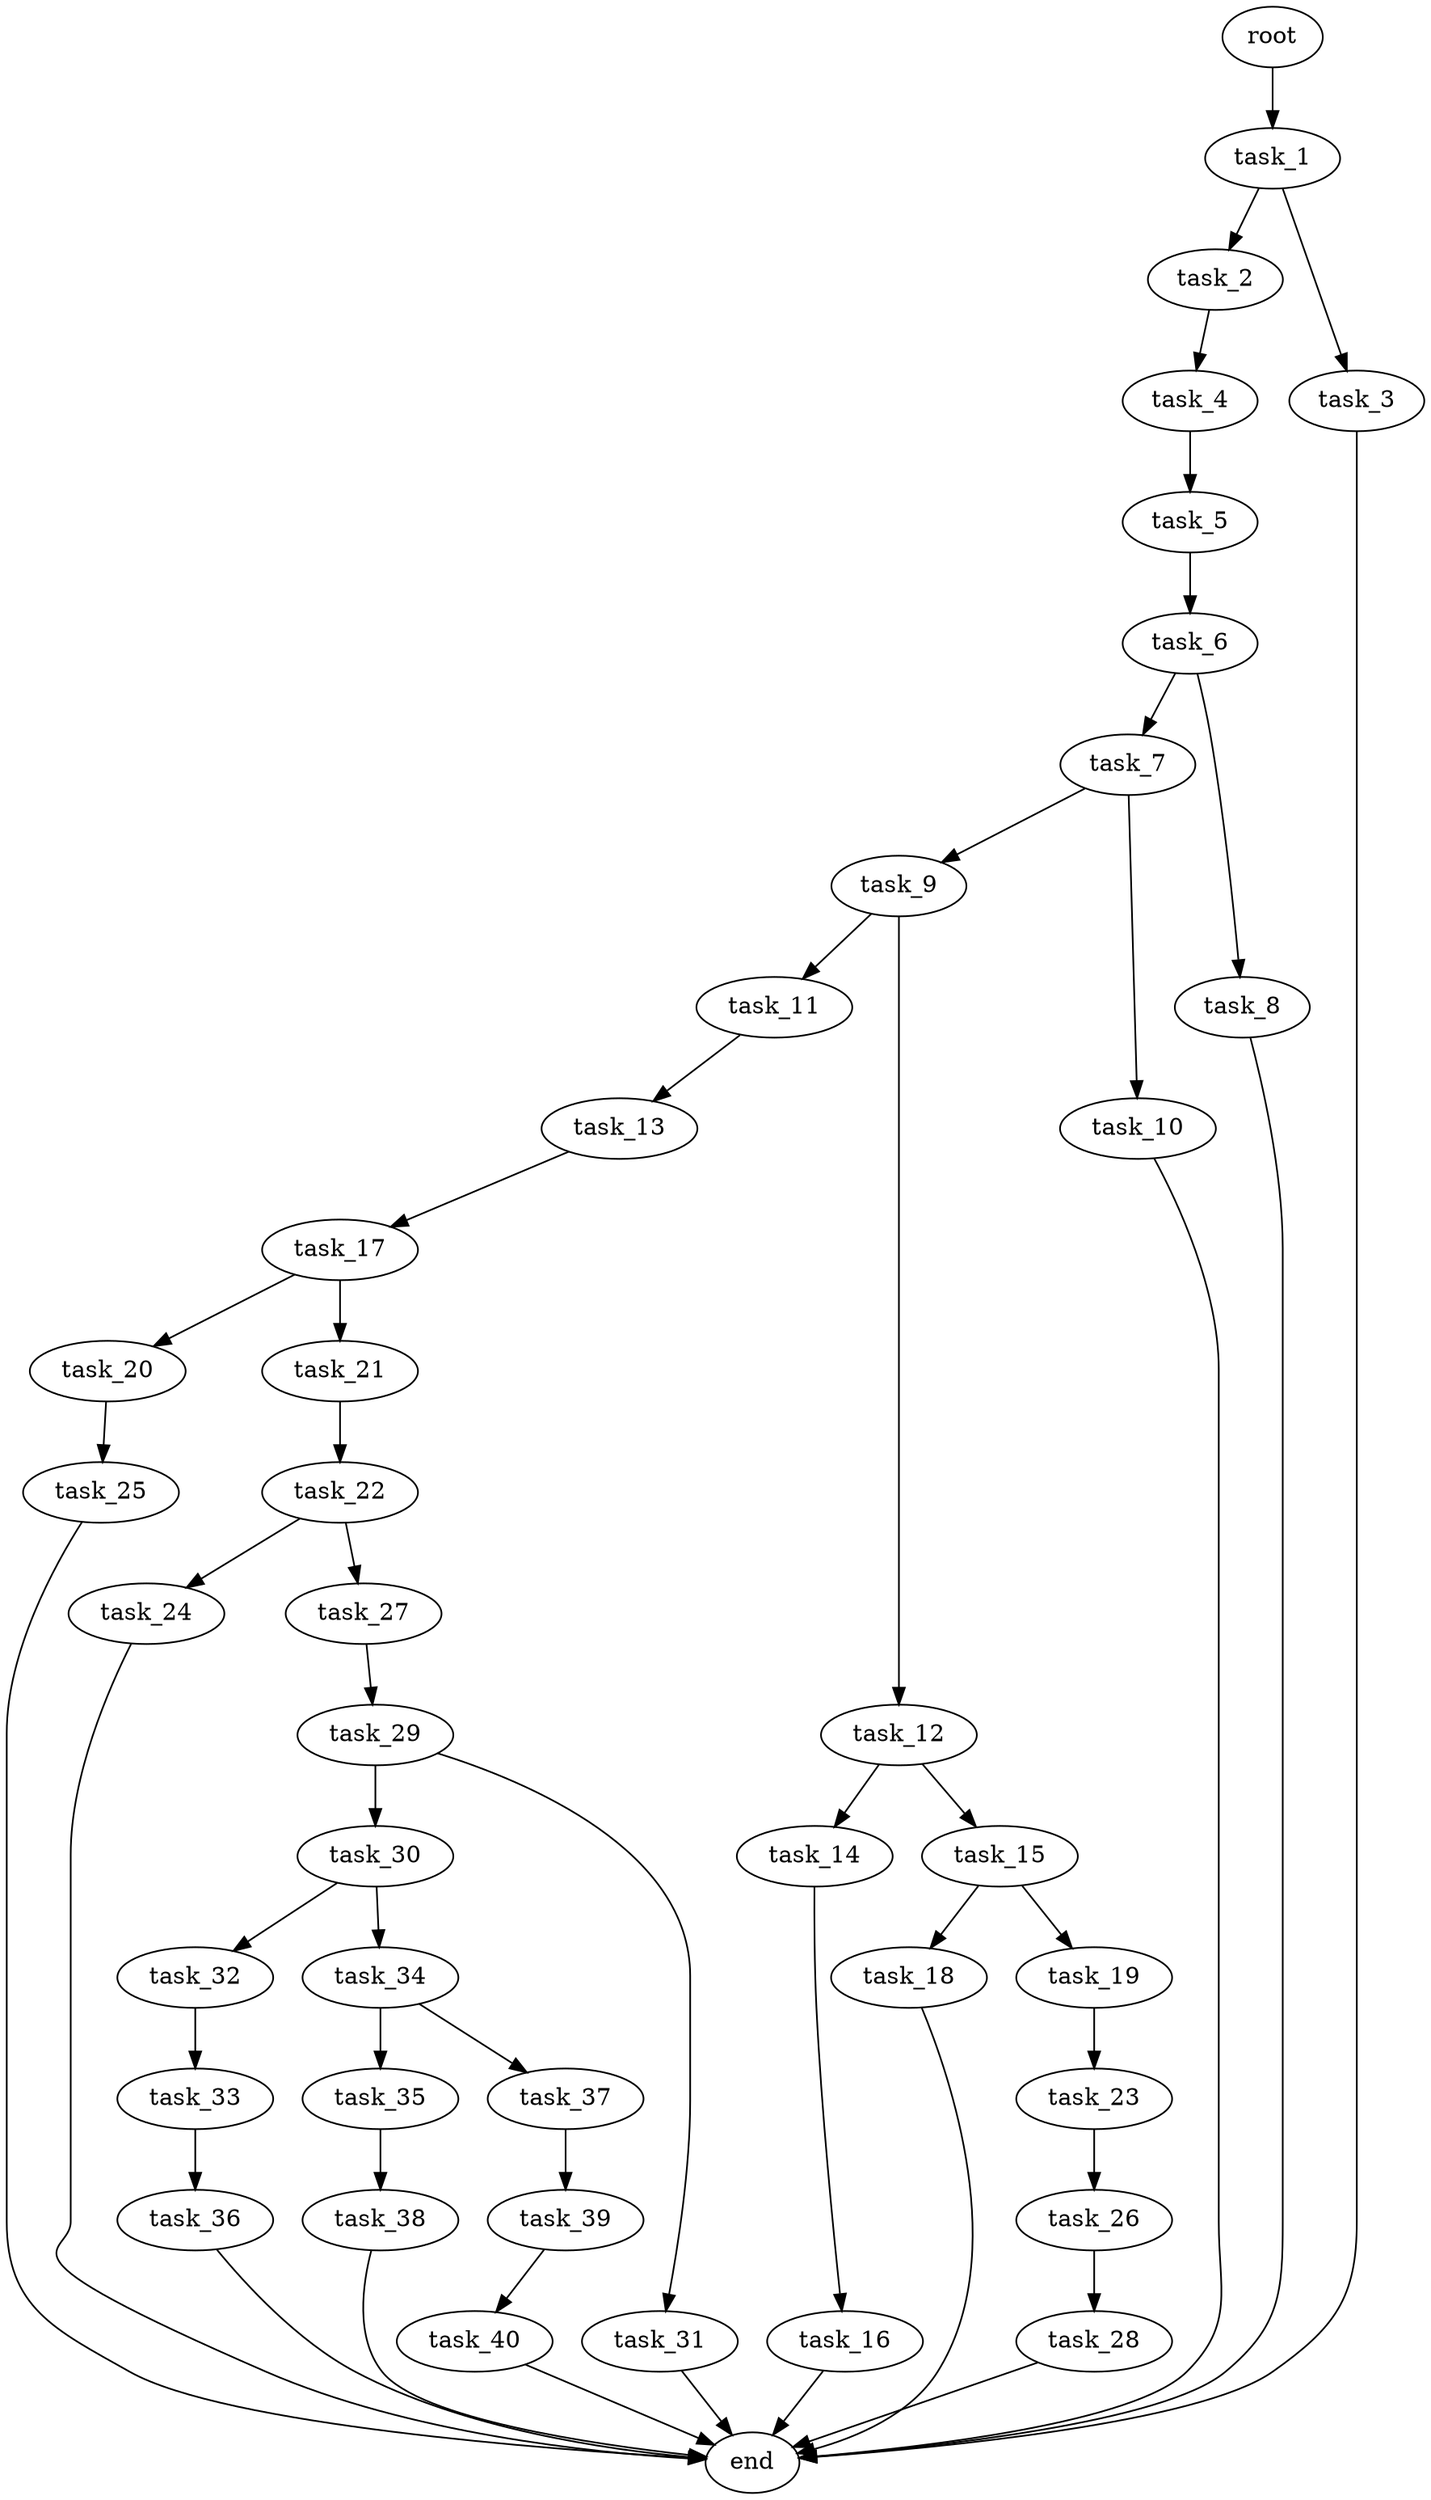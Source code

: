 digraph G {
  root [size="0.000000e+00"];
  task_1 [size="2.456883e+10"];
  task_2 [size="3.454176e+10"];
  task_3 [size="3.415550e+10"];
  task_4 [size="3.615306e+10"];
  task_5 [size="5.159391e+10"];
  task_6 [size="5.300822e+10"];
  task_7 [size="4.052428e+10"];
  task_8 [size="5.630452e+10"];
  task_9 [size="2.358782e+10"];
  task_10 [size="1.493581e+10"];
  task_11 [size="2.694823e+10"];
  task_12 [size="2.279220e+10"];
  task_13 [size="3.217083e+10"];
  task_14 [size="6.613578e+10"];
  task_15 [size="3.662740e+10"];
  task_16 [size="8.215961e+10"];
  task_17 [size="7.851614e+10"];
  task_18 [size="3.753880e+10"];
  task_19 [size="4.196897e+09"];
  task_20 [size="7.143167e+10"];
  task_21 [size="6.250544e+10"];
  task_22 [size="5.313142e+09"];
  task_23 [size="2.079957e+10"];
  task_24 [size="4.102424e+10"];
  task_25 [size="8.560400e+10"];
  task_26 [size="5.583065e+10"];
  task_27 [size="6.181293e+10"];
  task_28 [size="7.865446e+10"];
  task_29 [size="1.709266e+09"];
  task_30 [size="6.244357e+10"];
  task_31 [size="6.362814e+10"];
  task_32 [size="9.386032e+10"];
  task_33 [size="9.246499e+10"];
  task_34 [size="1.848480e+10"];
  task_35 [size="6.460807e+09"];
  task_36 [size="2.678839e+10"];
  task_37 [size="4.708190e+09"];
  task_38 [size="1.224982e+10"];
  task_39 [size="3.917374e+10"];
  task_40 [size="8.349147e+10"];
  end [size="0.000000e+00"];

  root -> task_1 [size="1.000000e-12"];
  task_1 -> task_2 [size="3.454176e+08"];
  task_1 -> task_3 [size="3.415550e+08"];
  task_2 -> task_4 [size="3.615306e+08"];
  task_3 -> end [size="1.000000e-12"];
  task_4 -> task_5 [size="5.159391e+08"];
  task_5 -> task_6 [size="5.300822e+08"];
  task_6 -> task_7 [size="4.052428e+08"];
  task_6 -> task_8 [size="5.630452e+08"];
  task_7 -> task_9 [size="2.358782e+08"];
  task_7 -> task_10 [size="1.493581e+08"];
  task_8 -> end [size="1.000000e-12"];
  task_9 -> task_11 [size="2.694823e+08"];
  task_9 -> task_12 [size="2.279220e+08"];
  task_10 -> end [size="1.000000e-12"];
  task_11 -> task_13 [size="3.217083e+08"];
  task_12 -> task_14 [size="6.613578e+08"];
  task_12 -> task_15 [size="3.662740e+08"];
  task_13 -> task_17 [size="7.851614e+08"];
  task_14 -> task_16 [size="8.215961e+08"];
  task_15 -> task_18 [size="3.753880e+08"];
  task_15 -> task_19 [size="4.196897e+07"];
  task_16 -> end [size="1.000000e-12"];
  task_17 -> task_20 [size="7.143167e+08"];
  task_17 -> task_21 [size="6.250544e+08"];
  task_18 -> end [size="1.000000e-12"];
  task_19 -> task_23 [size="2.079957e+08"];
  task_20 -> task_25 [size="8.560400e+08"];
  task_21 -> task_22 [size="5.313142e+07"];
  task_22 -> task_24 [size="4.102424e+08"];
  task_22 -> task_27 [size="6.181293e+08"];
  task_23 -> task_26 [size="5.583065e+08"];
  task_24 -> end [size="1.000000e-12"];
  task_25 -> end [size="1.000000e-12"];
  task_26 -> task_28 [size="7.865446e+08"];
  task_27 -> task_29 [size="1.709266e+07"];
  task_28 -> end [size="1.000000e-12"];
  task_29 -> task_30 [size="6.244357e+08"];
  task_29 -> task_31 [size="6.362814e+08"];
  task_30 -> task_32 [size="9.386032e+08"];
  task_30 -> task_34 [size="1.848480e+08"];
  task_31 -> end [size="1.000000e-12"];
  task_32 -> task_33 [size="9.246499e+08"];
  task_33 -> task_36 [size="2.678839e+08"];
  task_34 -> task_35 [size="6.460807e+07"];
  task_34 -> task_37 [size="4.708190e+07"];
  task_35 -> task_38 [size="1.224982e+08"];
  task_36 -> end [size="1.000000e-12"];
  task_37 -> task_39 [size="3.917374e+08"];
  task_38 -> end [size="1.000000e-12"];
  task_39 -> task_40 [size="8.349147e+08"];
  task_40 -> end [size="1.000000e-12"];
}
